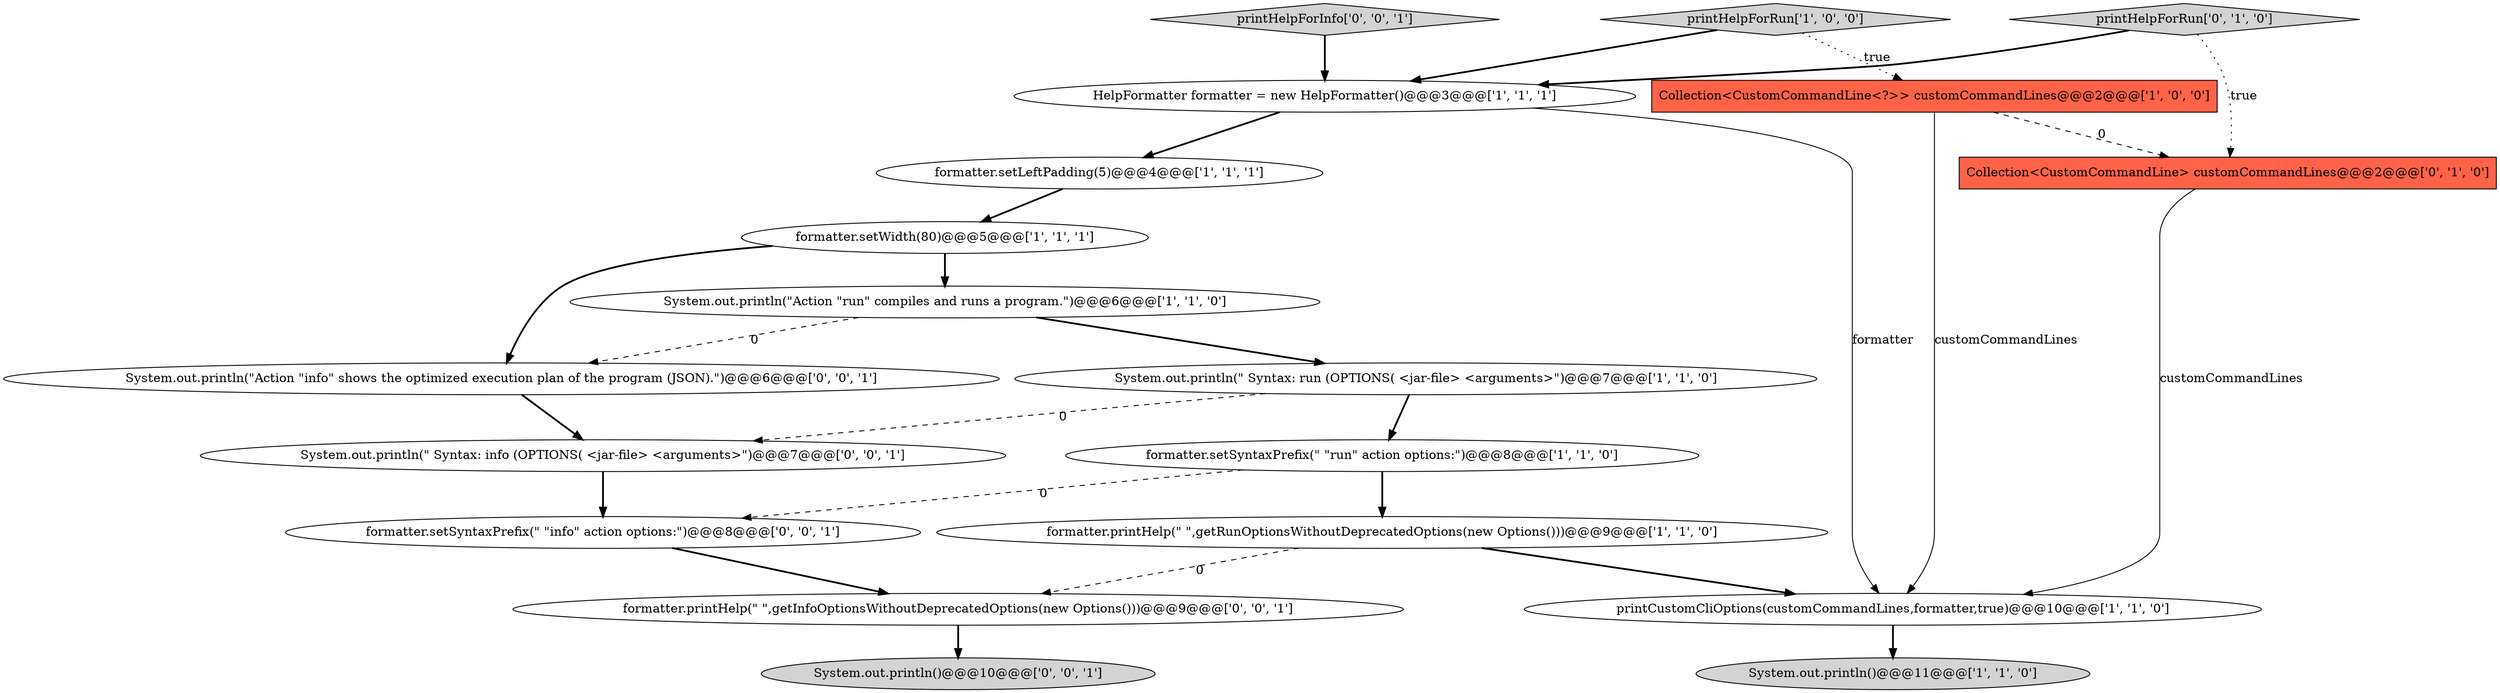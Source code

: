 digraph {
0 [style = filled, label = "formatter.printHelp(\" \",getRunOptionsWithoutDeprecatedOptions(new Options()))@@@9@@@['1', '1', '0']", fillcolor = white, shape = ellipse image = "AAA0AAABBB1BBB"];
5 [style = filled, label = "System.out.println(\"Action \"run\" compiles and runs a program.\")@@@6@@@['1', '1', '0']", fillcolor = white, shape = ellipse image = "AAA0AAABBB1BBB"];
13 [style = filled, label = "System.out.println(\" Syntax: info (OPTIONS( <jar-file> <arguments>\")@@@7@@@['0', '0', '1']", fillcolor = white, shape = ellipse image = "AAA0AAABBB3BBB"];
14 [style = filled, label = "formatter.printHelp(\" \",getInfoOptionsWithoutDeprecatedOptions(new Options()))@@@9@@@['0', '0', '1']", fillcolor = white, shape = ellipse image = "AAA0AAABBB3BBB"];
16 [style = filled, label = "System.out.println()@@@10@@@['0', '0', '1']", fillcolor = lightgray, shape = ellipse image = "AAA0AAABBB3BBB"];
18 [style = filled, label = "printHelpForInfo['0', '0', '1']", fillcolor = lightgray, shape = diamond image = "AAA0AAABBB3BBB"];
12 [style = filled, label = "Collection<CustomCommandLine> customCommandLines@@@2@@@['0', '1', '0']", fillcolor = tomato, shape = box image = "AAA1AAABBB2BBB"];
8 [style = filled, label = "printHelpForRun['1', '0', '0']", fillcolor = lightgray, shape = diamond image = "AAA0AAABBB1BBB"];
15 [style = filled, label = "formatter.setSyntaxPrefix(\" \"info\" action options:\")@@@8@@@['0', '0', '1']", fillcolor = white, shape = ellipse image = "AAA0AAABBB3BBB"];
10 [style = filled, label = "formatter.setLeftPadding(5)@@@4@@@['1', '1', '1']", fillcolor = white, shape = ellipse image = "AAA0AAABBB1BBB"];
3 [style = filled, label = "formatter.setWidth(80)@@@5@@@['1', '1', '1']", fillcolor = white, shape = ellipse image = "AAA0AAABBB1BBB"];
6 [style = filled, label = "HelpFormatter formatter = new HelpFormatter()@@@3@@@['1', '1', '1']", fillcolor = white, shape = ellipse image = "AAA0AAABBB1BBB"];
17 [style = filled, label = "System.out.println(\"Action \"info\" shows the optimized execution plan of the program (JSON).\")@@@6@@@['0', '0', '1']", fillcolor = white, shape = ellipse image = "AAA0AAABBB3BBB"];
1 [style = filled, label = "System.out.println(\" Syntax: run (OPTIONS( <jar-file> <arguments>\")@@@7@@@['1', '1', '0']", fillcolor = white, shape = ellipse image = "AAA0AAABBB1BBB"];
11 [style = filled, label = "printHelpForRun['0', '1', '0']", fillcolor = lightgray, shape = diamond image = "AAA0AAABBB2BBB"];
9 [style = filled, label = "System.out.println()@@@11@@@['1', '1', '0']", fillcolor = lightgray, shape = ellipse image = "AAA0AAABBB1BBB"];
7 [style = filled, label = "printCustomCliOptions(customCommandLines,formatter,true)@@@10@@@['1', '1', '0']", fillcolor = white, shape = ellipse image = "AAA0AAABBB1BBB"];
2 [style = filled, label = "Collection<CustomCommandLine<?>> customCommandLines@@@2@@@['1', '0', '0']", fillcolor = tomato, shape = box image = "AAA1AAABBB1BBB"];
4 [style = filled, label = "formatter.setSyntaxPrefix(\" \"run\" action options:\")@@@8@@@['1', '1', '0']", fillcolor = white, shape = ellipse image = "AAA0AAABBB1BBB"];
14->16 [style = bold, label=""];
1->4 [style = bold, label=""];
12->7 [style = solid, label="customCommandLines"];
15->14 [style = bold, label=""];
8->2 [style = dotted, label="true"];
11->6 [style = bold, label=""];
11->12 [style = dotted, label="true"];
10->3 [style = bold, label=""];
8->6 [style = bold, label=""];
4->0 [style = bold, label=""];
0->7 [style = bold, label=""];
1->13 [style = dashed, label="0"];
7->9 [style = bold, label=""];
0->14 [style = dashed, label="0"];
5->1 [style = bold, label=""];
2->12 [style = dashed, label="0"];
3->5 [style = bold, label=""];
5->17 [style = dashed, label="0"];
18->6 [style = bold, label=""];
4->15 [style = dashed, label="0"];
6->10 [style = bold, label=""];
2->7 [style = solid, label="customCommandLines"];
3->17 [style = bold, label=""];
17->13 [style = bold, label=""];
13->15 [style = bold, label=""];
6->7 [style = solid, label="formatter"];
}
